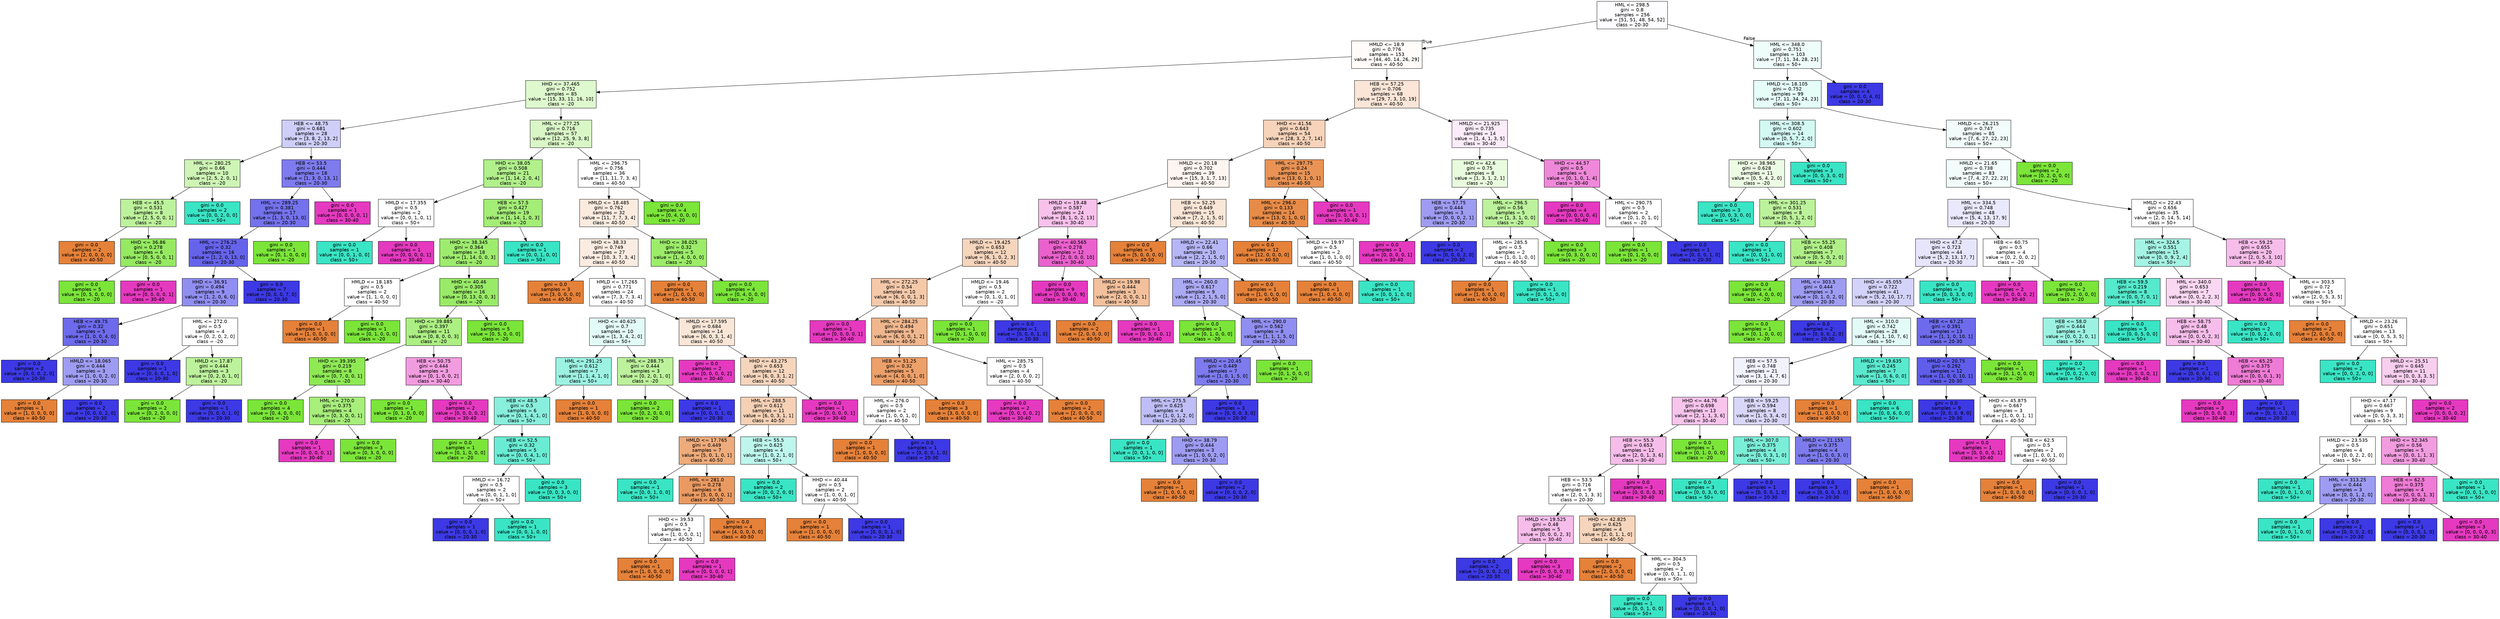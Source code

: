 digraph Tree {
node [shape=box, style="filled", color="black", fontname="helvetica"] ;
edge [fontname="helvetica"] ;
0 [label="HML <= 298.5\ngini = 0.8\nsamples = 256\nvalue = [51, 51, 48, 54, 52]\nclass = 20-30", fillcolor="#fdfdff"] ;
1 [label="HMLD <= 18.9\ngini = 0.776\nsamples = 153\nvalue = [44, 40, 14, 26, 29]\nclass = 40-50", fillcolor="#fefbf8"] ;
0 -> 1 [labeldistance=2.5, labelangle=45, headlabel="True"] ;
2 [label="HHD <= 37.465\ngini = 0.752\nsamples = 85\nvalue = [15, 33, 11, 16, 10]\nclass = -20", fillcolor="#def9ce"] ;
1 -> 2 ;
3 [label="HEB <= 48.75\ngini = 0.681\nsamples = 28\nvalue = [3, 8, 2, 13, 2]\nclass = 20-30", fillcolor="#cecef8"] ;
2 -> 3 ;
4 [label="HML <= 280.25\ngini = 0.66\nsamples = 10\nvalue = [2, 5, 2, 0, 1]\nclass = -20", fillcolor="#cef5b5"] ;
3 -> 4 ;
5 [label="HEB <= 45.5\ngini = 0.531\nsamples = 8\nvalue = [2, 5, 0, 0, 1]\nclass = -20", fillcolor="#bdf29c"] ;
4 -> 5 ;
6 [label="gini = 0.0\nsamples = 2\nvalue = [2, 0, 0, 0, 0]\nclass = 40-50", fillcolor="#e58139"] ;
5 -> 6 ;
7 [label="HHD <= 36.86\ngini = 0.278\nsamples = 6\nvalue = [0, 5, 0, 0, 1]\nclass = -20", fillcolor="#95ea61"] ;
5 -> 7 ;
8 [label="gini = 0.0\nsamples = 5\nvalue = [0, 5, 0, 0, 0]\nclass = -20", fillcolor="#7be539"] ;
7 -> 8 ;
9 [label="gini = 0.0\nsamples = 1\nvalue = [0, 0, 0, 0, 1]\nclass = 30-40", fillcolor="#e539c0"] ;
7 -> 9 ;
10 [label="gini = 0.0\nsamples = 2\nvalue = [0, 0, 2, 0, 0]\nclass = 50+", fillcolor="#39e5c5"] ;
4 -> 10 ;
11 [label="HEB <= 53.5\ngini = 0.444\nsamples = 18\nvalue = [1, 3, 0, 13, 1]\nclass = 20-30", fillcolor="#7d7bee"] ;
3 -> 11 ;
12 [label="HML <= 289.25\ngini = 0.381\nsamples = 17\nvalue = [1, 3, 0, 13, 0]\nclass = 20-30", fillcolor="#7472ec"] ;
11 -> 12 ;
13 [label="HML <= 276.25\ngini = 0.32\nsamples = 16\nvalue = [1, 2, 0, 13, 0]\nclass = 20-30", fillcolor="#6663eb"] ;
12 -> 13 ;
14 [label="HHD <= 36.91\ngini = 0.494\nsamples = 9\nvalue = [1, 2, 0, 6, 0]\nclass = 20-30", fillcolor="#908ef0"] ;
13 -> 14 ;
15 [label="HEB <= 49.75\ngini = 0.32\nsamples = 5\nvalue = [1, 0, 0, 4, 0]\nclass = 20-30", fillcolor="#6d6aec"] ;
14 -> 15 ;
16 [label="gini = 0.0\nsamples = 2\nvalue = [0, 0, 0, 2, 0]\nclass = 20-30", fillcolor="#3c39e5"] ;
15 -> 16 ;
17 [label="HMLD <= 18.065\ngini = 0.444\nsamples = 3\nvalue = [1, 0, 0, 2, 0]\nclass = 20-30", fillcolor="#9e9cf2"] ;
15 -> 17 ;
18 [label="gini = 0.0\nsamples = 1\nvalue = [1, 0, 0, 0, 0]\nclass = 40-50", fillcolor="#e58139"] ;
17 -> 18 ;
19 [label="gini = 0.0\nsamples = 2\nvalue = [0, 0, 0, 2, 0]\nclass = 20-30", fillcolor="#3c39e5"] ;
17 -> 19 ;
20 [label="HML <= 272.0\ngini = 0.5\nsamples = 4\nvalue = [0, 2, 0, 2, 0]\nclass = -20", fillcolor="#ffffff"] ;
14 -> 20 ;
21 [label="gini = 0.0\nsamples = 1\nvalue = [0, 0, 0, 1, 0]\nclass = 20-30", fillcolor="#3c39e5"] ;
20 -> 21 ;
22 [label="HMLD <= 17.87\ngini = 0.444\nsamples = 3\nvalue = [0, 2, 0, 1, 0]\nclass = -20", fillcolor="#bdf29c"] ;
20 -> 22 ;
23 [label="gini = 0.0\nsamples = 2\nvalue = [0, 2, 0, 0, 0]\nclass = -20", fillcolor="#7be539"] ;
22 -> 23 ;
24 [label="gini = 0.0\nsamples = 1\nvalue = [0, 0, 0, 1, 0]\nclass = 20-30", fillcolor="#3c39e5"] ;
22 -> 24 ;
25 [label="gini = 0.0\nsamples = 7\nvalue = [0, 0, 0, 7, 0]\nclass = 20-30", fillcolor="#3c39e5"] ;
13 -> 25 ;
26 [label="gini = 0.0\nsamples = 1\nvalue = [0, 1, 0, 0, 0]\nclass = -20", fillcolor="#7be539"] ;
12 -> 26 ;
27 [label="gini = 0.0\nsamples = 1\nvalue = [0, 0, 0, 0, 1]\nclass = 30-40", fillcolor="#e539c0"] ;
11 -> 27 ;
28 [label="HML <= 277.25\ngini = 0.716\nsamples = 57\nvalue = [12, 25, 9, 3, 8]\nclass = -20", fillcolor="#d9f7c6"] ;
2 -> 28 ;
29 [label="HHD <= 38.05\ngini = 0.508\nsamples = 21\nvalue = [1, 14, 2, 0, 4]\nclass = -20", fillcolor="#b1f08b"] ;
28 -> 29 ;
30 [label="HMLD <= 17.355\ngini = 0.5\nsamples = 2\nvalue = [0, 0, 1, 0, 1]\nclass = 50+", fillcolor="#ffffff"] ;
29 -> 30 ;
31 [label="gini = 0.0\nsamples = 1\nvalue = [0, 0, 1, 0, 0]\nclass = 50+", fillcolor="#39e5c5"] ;
30 -> 31 ;
32 [label="gini = 0.0\nsamples = 1\nvalue = [0, 0, 0, 0, 1]\nclass = 30-40", fillcolor="#e539c0"] ;
30 -> 32 ;
33 [label="HEB <= 57.5\ngini = 0.427\nsamples = 19\nvalue = [1, 14, 1, 0, 3]\nclass = -20", fillcolor="#a4ed77"] ;
29 -> 33 ;
34 [label="HHD <= 38.345\ngini = 0.364\nsamples = 18\nvalue = [1, 14, 0, 0, 3]\nclass = -20", fillcolor="#9eec6e"] ;
33 -> 34 ;
35 [label="HMLD <= 18.185\ngini = 0.5\nsamples = 2\nvalue = [1, 1, 0, 0, 0]\nclass = 40-50", fillcolor="#ffffff"] ;
34 -> 35 ;
36 [label="gini = 0.0\nsamples = 1\nvalue = [1, 0, 0, 0, 0]\nclass = 40-50", fillcolor="#e58139"] ;
35 -> 36 ;
37 [label="gini = 0.0\nsamples = 1\nvalue = [0, 1, 0, 0, 0]\nclass = -20", fillcolor="#7be539"] ;
35 -> 37 ;
38 [label="HHD <= 40.46\ngini = 0.305\nsamples = 16\nvalue = [0, 13, 0, 0, 3]\nclass = -20", fillcolor="#99eb67"] ;
34 -> 38 ;
39 [label="HHD <= 39.885\ngini = 0.397\nsamples = 11\nvalue = [0, 8, 0, 0, 3]\nclass = -20", fillcolor="#acef83"] ;
38 -> 39 ;
40 [label="HHD <= 39.395\ngini = 0.219\nsamples = 8\nvalue = [0, 7, 0, 0, 1]\nclass = -20", fillcolor="#8ee955"] ;
39 -> 40 ;
41 [label="gini = 0.0\nsamples = 4\nvalue = [0, 4, 0, 0, 0]\nclass = -20", fillcolor="#7be539"] ;
40 -> 41 ;
42 [label="HML <= 270.0\ngini = 0.375\nsamples = 4\nvalue = [0, 3, 0, 0, 1]\nclass = -20", fillcolor="#a7ee7b"] ;
40 -> 42 ;
43 [label="gini = 0.0\nsamples = 1\nvalue = [0, 0, 0, 0, 1]\nclass = 30-40", fillcolor="#e539c0"] ;
42 -> 43 ;
44 [label="gini = 0.0\nsamples = 3\nvalue = [0, 3, 0, 0, 0]\nclass = -20", fillcolor="#7be539"] ;
42 -> 44 ;
45 [label="HEB <= 50.75\ngini = 0.444\nsamples = 3\nvalue = [0, 1, 0, 0, 2]\nclass = 30-40", fillcolor="#f29ce0"] ;
39 -> 45 ;
46 [label="gini = 0.0\nsamples = 1\nvalue = [0, 1, 0, 0, 0]\nclass = -20", fillcolor="#7be539"] ;
45 -> 46 ;
47 [label="gini = 0.0\nsamples = 2\nvalue = [0, 0, 0, 0, 2]\nclass = 30-40", fillcolor="#e539c0"] ;
45 -> 47 ;
48 [label="gini = 0.0\nsamples = 5\nvalue = [0, 5, 0, 0, 0]\nclass = -20", fillcolor="#7be539"] ;
38 -> 48 ;
49 [label="gini = 0.0\nsamples = 1\nvalue = [0, 0, 1, 0, 0]\nclass = 50+", fillcolor="#39e5c5"] ;
33 -> 49 ;
50 [label="HML <= 296.75\ngini = 0.756\nsamples = 36\nvalue = [11, 11, 7, 3, 4]\nclass = 40-50", fillcolor="#ffffff"] ;
28 -> 50 ;
51 [label="HMLD <= 18.485\ngini = 0.762\nsamples = 32\nvalue = [11, 7, 7, 3, 4]\nclass = 40-50", fillcolor="#fbebdf"] ;
50 -> 51 ;
52 [label="HHD <= 38.33\ngini = 0.749\nsamples = 27\nvalue = [10, 3, 7, 3, 4]\nclass = 40-50", fillcolor="#fbece1"] ;
51 -> 52 ;
53 [label="gini = 0.0\nsamples = 3\nvalue = [3, 0, 0, 0, 0]\nclass = 40-50", fillcolor="#e58139"] ;
52 -> 53 ;
54 [label="HMLD <= 17.265\ngini = 0.771\nsamples = 24\nvalue = [7, 3, 7, 3, 4]\nclass = 40-50", fillcolor="#ffffff"] ;
52 -> 54 ;
55 [label="HHD <= 40.625\ngini = 0.7\nsamples = 10\nvalue = [1, 3, 4, 2, 0]\nclass = 50+", fillcolor="#e3fbf7"] ;
54 -> 55 ;
56 [label="HML <= 291.25\ngini = 0.612\nsamples = 7\nvalue = [1, 1, 4, 1, 0]\nclass = 50+", fillcolor="#9cf2e2"] ;
55 -> 56 ;
57 [label="HEB <= 48.5\ngini = 0.5\nsamples = 6\nvalue = [0, 1, 4, 1, 0]\nclass = 50+", fillcolor="#88efdc"] ;
56 -> 57 ;
58 [label="gini = 0.0\nsamples = 1\nvalue = [0, 1, 0, 0, 0]\nclass = -20", fillcolor="#7be539"] ;
57 -> 58 ;
59 [label="HEB <= 52.5\ngini = 0.32\nsamples = 5\nvalue = [0, 0, 4, 1, 0]\nclass = 50+", fillcolor="#6aecd4"] ;
57 -> 59 ;
60 [label="HMLD <= 16.72\ngini = 0.5\nsamples = 2\nvalue = [0, 0, 1, 1, 0]\nclass = 50+", fillcolor="#ffffff"] ;
59 -> 60 ;
61 [label="gini = 0.0\nsamples = 1\nvalue = [0, 0, 0, 1, 0]\nclass = 20-30", fillcolor="#3c39e5"] ;
60 -> 61 ;
62 [label="gini = 0.0\nsamples = 1\nvalue = [0, 0, 1, 0, 0]\nclass = 50+", fillcolor="#39e5c5"] ;
60 -> 62 ;
63 [label="gini = 0.0\nsamples = 3\nvalue = [0, 0, 3, 0, 0]\nclass = 50+", fillcolor="#39e5c5"] ;
59 -> 63 ;
64 [label="gini = 0.0\nsamples = 1\nvalue = [1, 0, 0, 0, 0]\nclass = 40-50", fillcolor="#e58139"] ;
56 -> 64 ;
65 [label="HML <= 288.75\ngini = 0.444\nsamples = 3\nvalue = [0, 2, 0, 1, 0]\nclass = -20", fillcolor="#bdf29c"] ;
55 -> 65 ;
66 [label="gini = 0.0\nsamples = 2\nvalue = [0, 2, 0, 0, 0]\nclass = -20", fillcolor="#7be539"] ;
65 -> 66 ;
67 [label="gini = 0.0\nsamples = 1\nvalue = [0, 0, 0, 1, 0]\nclass = 20-30", fillcolor="#3c39e5"] ;
65 -> 67 ;
68 [label="HMLD <= 17.595\ngini = 0.684\nsamples = 14\nvalue = [6, 0, 3, 1, 4]\nclass = 40-50", fillcolor="#fae6d7"] ;
54 -> 68 ;
69 [label="gini = 0.0\nsamples = 2\nvalue = [0, 0, 0, 0, 2]\nclass = 30-40", fillcolor="#e539c0"] ;
68 -> 69 ;
70 [label="HHD <= 43.275\ngini = 0.653\nsamples = 12\nvalue = [6, 0, 3, 1, 2]\nclass = 40-50", fillcolor="#f6d5bd"] ;
68 -> 70 ;
71 [label="HML <= 288.5\ngini = 0.612\nsamples = 11\nvalue = [6, 0, 3, 1, 1]\nclass = 40-50", fillcolor="#f5d0b5"] ;
70 -> 71 ;
72 [label="HMLD <= 17.765\ngini = 0.449\nsamples = 7\nvalue = [5, 0, 1, 0, 1]\nclass = 40-50", fillcolor="#eeab7b"] ;
71 -> 72 ;
73 [label="gini = 0.0\nsamples = 1\nvalue = [0, 0, 1, 0, 0]\nclass = 50+", fillcolor="#39e5c5"] ;
72 -> 73 ;
74 [label="HML <= 281.0\ngini = 0.278\nsamples = 6\nvalue = [5, 0, 0, 0, 1]\nclass = 40-50", fillcolor="#ea9a61"] ;
72 -> 74 ;
75 [label="HHD <= 39.53\ngini = 0.5\nsamples = 2\nvalue = [1, 0, 0, 0, 1]\nclass = 40-50", fillcolor="#ffffff"] ;
74 -> 75 ;
76 [label="gini = 0.0\nsamples = 1\nvalue = [1, 0, 0, 0, 0]\nclass = 40-50", fillcolor="#e58139"] ;
75 -> 76 ;
77 [label="gini = 0.0\nsamples = 1\nvalue = [0, 0, 0, 0, 1]\nclass = 30-40", fillcolor="#e539c0"] ;
75 -> 77 ;
78 [label="gini = 0.0\nsamples = 4\nvalue = [4, 0, 0, 0, 0]\nclass = 40-50", fillcolor="#e58139"] ;
74 -> 78 ;
79 [label="HEB <= 55.5\ngini = 0.625\nsamples = 4\nvalue = [1, 0, 2, 1, 0]\nclass = 50+", fillcolor="#bdf6ec"] ;
71 -> 79 ;
80 [label="gini = 0.0\nsamples = 2\nvalue = [0, 0, 2, 0, 0]\nclass = 50+", fillcolor="#39e5c5"] ;
79 -> 80 ;
81 [label="HHD <= 40.44\ngini = 0.5\nsamples = 2\nvalue = [1, 0, 0, 1, 0]\nclass = 40-50", fillcolor="#ffffff"] ;
79 -> 81 ;
82 [label="gini = 0.0\nsamples = 1\nvalue = [1, 0, 0, 0, 0]\nclass = 40-50", fillcolor="#e58139"] ;
81 -> 82 ;
83 [label="gini = 0.0\nsamples = 1\nvalue = [0, 0, 0, 1, 0]\nclass = 20-30", fillcolor="#3c39e5"] ;
81 -> 83 ;
84 [label="gini = 0.0\nsamples = 1\nvalue = [0, 0, 0, 0, 1]\nclass = 30-40", fillcolor="#e539c0"] ;
70 -> 84 ;
85 [label="HHD <= 38.025\ngini = 0.32\nsamples = 5\nvalue = [1, 4, 0, 0, 0]\nclass = -20", fillcolor="#9cec6a"] ;
51 -> 85 ;
86 [label="gini = 0.0\nsamples = 1\nvalue = [1, 0, 0, 0, 0]\nclass = 40-50", fillcolor="#e58139"] ;
85 -> 86 ;
87 [label="gini = 0.0\nsamples = 4\nvalue = [0, 4, 0, 0, 0]\nclass = -20", fillcolor="#7be539"] ;
85 -> 87 ;
88 [label="gini = 0.0\nsamples = 4\nvalue = [0, 4, 0, 0, 0]\nclass = -20", fillcolor="#7be539"] ;
50 -> 88 ;
89 [label="HEB <= 57.25\ngini = 0.706\nsamples = 68\nvalue = [29, 7, 3, 10, 19]\nclass = 40-50", fillcolor="#fae5d7"] ;
1 -> 89 ;
90 [label="HHD <= 41.56\ngini = 0.643\nsamples = 54\nvalue = [28, 3, 2, 7, 14]\nclass = 40-50", fillcolor="#f6d3ba"] ;
89 -> 90 ;
91 [label="HMLD <= 20.18\ngini = 0.702\nsamples = 39\nvalue = [15, 3, 1, 7, 13]\nclass = 40-50", fillcolor="#fdf5f0"] ;
90 -> 91 ;
92 [label="HMLD <= 19.48\ngini = 0.587\nsamples = 24\nvalue = [8, 1, 0, 2, 13]\nclass = 30-40", fillcolor="#f7c1eb"] ;
91 -> 92 ;
93 [label="HMLD <= 19.425\ngini = 0.653\nsamples = 12\nvalue = [6, 1, 0, 2, 3]\nclass = 40-50", fillcolor="#f6d5bd"] ;
92 -> 93 ;
94 [label="HML <= 272.25\ngini = 0.54\nsamples = 10\nvalue = [6, 0, 0, 1, 3]\nclass = 40-50", fillcolor="#f4c9aa"] ;
93 -> 94 ;
95 [label="gini = 0.0\nsamples = 1\nvalue = [0, 0, 0, 0, 1]\nclass = 30-40", fillcolor="#e539c0"] ;
94 -> 95 ;
96 [label="HML <= 284.25\ngini = 0.494\nsamples = 9\nvalue = [6, 0, 0, 1, 2]\nclass = 40-50", fillcolor="#f0b78e"] ;
94 -> 96 ;
97 [label="HEB <= 51.25\ngini = 0.32\nsamples = 5\nvalue = [4, 0, 0, 1, 0]\nclass = 40-50", fillcolor="#eca06a"] ;
96 -> 97 ;
98 [label="HML <= 276.0\ngini = 0.5\nsamples = 2\nvalue = [1, 0, 0, 1, 0]\nclass = 40-50", fillcolor="#ffffff"] ;
97 -> 98 ;
99 [label="gini = 0.0\nsamples = 1\nvalue = [1, 0, 0, 0, 0]\nclass = 40-50", fillcolor="#e58139"] ;
98 -> 99 ;
100 [label="gini = 0.0\nsamples = 1\nvalue = [0, 0, 0, 1, 0]\nclass = 20-30", fillcolor="#3c39e5"] ;
98 -> 100 ;
101 [label="gini = 0.0\nsamples = 3\nvalue = [3, 0, 0, 0, 0]\nclass = 40-50", fillcolor="#e58139"] ;
97 -> 101 ;
102 [label="HML <= 285.75\ngini = 0.5\nsamples = 4\nvalue = [2, 0, 0, 0, 2]\nclass = 40-50", fillcolor="#ffffff"] ;
96 -> 102 ;
103 [label="gini = 0.0\nsamples = 2\nvalue = [0, 0, 0, 0, 2]\nclass = 30-40", fillcolor="#e539c0"] ;
102 -> 103 ;
104 [label="gini = 0.0\nsamples = 2\nvalue = [2, 0, 0, 0, 0]\nclass = 40-50", fillcolor="#e58139"] ;
102 -> 104 ;
105 [label="HMLD <= 19.46\ngini = 0.5\nsamples = 2\nvalue = [0, 1, 0, 1, 0]\nclass = -20", fillcolor="#ffffff"] ;
93 -> 105 ;
106 [label="gini = 0.0\nsamples = 1\nvalue = [0, 1, 0, 0, 0]\nclass = -20", fillcolor="#7be539"] ;
105 -> 106 ;
107 [label="gini = 0.0\nsamples = 1\nvalue = [0, 0, 0, 1, 0]\nclass = 20-30", fillcolor="#3c39e5"] ;
105 -> 107 ;
108 [label="HHD <= 40.565\ngini = 0.278\nsamples = 12\nvalue = [2, 0, 0, 0, 10]\nclass = 30-40", fillcolor="#ea61cd"] ;
92 -> 108 ;
109 [label="gini = 0.0\nsamples = 9\nvalue = [0, 0, 0, 0, 9]\nclass = 30-40", fillcolor="#e539c0"] ;
108 -> 109 ;
110 [label="HMLD <= 19.98\ngini = 0.444\nsamples = 3\nvalue = [2, 0, 0, 0, 1]\nclass = 40-50", fillcolor="#f2c09c"] ;
108 -> 110 ;
111 [label="gini = 0.0\nsamples = 2\nvalue = [2, 0, 0, 0, 0]\nclass = 40-50", fillcolor="#e58139"] ;
110 -> 111 ;
112 [label="gini = 0.0\nsamples = 1\nvalue = [0, 0, 0, 0, 1]\nclass = 30-40", fillcolor="#e539c0"] ;
110 -> 112 ;
113 [label="HEB <= 52.25\ngini = 0.649\nsamples = 15\nvalue = [7, 2, 1, 5, 0]\nclass = 40-50", fillcolor="#fae6d7"] ;
91 -> 113 ;
114 [label="gini = 0.0\nsamples = 5\nvalue = [5, 0, 0, 0, 0]\nclass = 40-50", fillcolor="#e58139"] ;
113 -> 114 ;
115 [label="HMLD <= 22.41\ngini = 0.66\nsamples = 10\nvalue = [2, 2, 1, 5, 0]\nclass = 20-30", fillcolor="#b6b5f5"] ;
113 -> 115 ;
116 [label="HML <= 260.0\ngini = 0.617\nsamples = 9\nvalue = [1, 2, 1, 5, 0]\nclass = 20-30", fillcolor="#abaaf4"] ;
115 -> 116 ;
117 [label="gini = 0.0\nsamples = 1\nvalue = [0, 1, 0, 0, 0]\nclass = -20", fillcolor="#7be539"] ;
116 -> 117 ;
118 [label="HML <= 290.0\ngini = 0.562\nsamples = 8\nvalue = [1, 1, 1, 5, 0]\nclass = 20-30", fillcolor="#908ef0"] ;
116 -> 118 ;
119 [label="HMLD <= 20.45\ngini = 0.449\nsamples = 7\nvalue = [1, 0, 1, 5, 0]\nclass = 20-30", fillcolor="#7d7bee"] ;
118 -> 119 ;
120 [label="HML <= 275.5\ngini = 0.625\nsamples = 4\nvalue = [1, 0, 1, 2, 0]\nclass = 20-30", fillcolor="#bebdf6"] ;
119 -> 120 ;
121 [label="gini = 0.0\nsamples = 1\nvalue = [0, 0, 1, 0, 0]\nclass = 50+", fillcolor="#39e5c5"] ;
120 -> 121 ;
122 [label="HHD <= 38.79\ngini = 0.444\nsamples = 3\nvalue = [1, 0, 0, 2, 0]\nclass = 20-30", fillcolor="#9e9cf2"] ;
120 -> 122 ;
123 [label="gini = 0.0\nsamples = 1\nvalue = [1, 0, 0, 0, 0]\nclass = 40-50", fillcolor="#e58139"] ;
122 -> 123 ;
124 [label="gini = 0.0\nsamples = 2\nvalue = [0, 0, 0, 2, 0]\nclass = 20-30", fillcolor="#3c39e5"] ;
122 -> 124 ;
125 [label="gini = 0.0\nsamples = 3\nvalue = [0, 0, 0, 3, 0]\nclass = 20-30", fillcolor="#3c39e5"] ;
119 -> 125 ;
126 [label="gini = 0.0\nsamples = 1\nvalue = [0, 1, 0, 0, 0]\nclass = -20", fillcolor="#7be539"] ;
118 -> 126 ;
127 [label="gini = 0.0\nsamples = 1\nvalue = [1, 0, 0, 0, 0]\nclass = 40-50", fillcolor="#e58139"] ;
115 -> 127 ;
128 [label="HML <= 297.75\ngini = 0.24\nsamples = 15\nvalue = [13, 0, 1, 0, 1]\nclass = 40-50", fillcolor="#e99355"] ;
90 -> 128 ;
129 [label="HML <= 296.0\ngini = 0.133\nsamples = 14\nvalue = [13, 0, 1, 0, 0]\nclass = 40-50", fillcolor="#e78b48"] ;
128 -> 129 ;
130 [label="gini = 0.0\nsamples = 12\nvalue = [12, 0, 0, 0, 0]\nclass = 40-50", fillcolor="#e58139"] ;
129 -> 130 ;
131 [label="HMLD <= 19.97\ngini = 0.5\nsamples = 2\nvalue = [1, 0, 1, 0, 0]\nclass = 40-50", fillcolor="#ffffff"] ;
129 -> 131 ;
132 [label="gini = 0.0\nsamples = 1\nvalue = [1, 0, 0, 0, 0]\nclass = 40-50", fillcolor="#e58139"] ;
131 -> 132 ;
133 [label="gini = 0.0\nsamples = 1\nvalue = [0, 0, 1, 0, 0]\nclass = 50+", fillcolor="#39e5c5"] ;
131 -> 133 ;
134 [label="gini = 0.0\nsamples = 1\nvalue = [0, 0, 0, 0, 1]\nclass = 30-40", fillcolor="#e539c0"] ;
128 -> 134 ;
135 [label="HMLD <= 21.925\ngini = 0.735\nsamples = 14\nvalue = [1, 4, 1, 3, 5]\nclass = 30-40", fillcolor="#fcebf9"] ;
89 -> 135 ;
136 [label="HHD <= 42.6\ngini = 0.75\nsamples = 8\nvalue = [1, 3, 1, 2, 1]\nclass = -20", fillcolor="#e9fbde"] ;
135 -> 136 ;
137 [label="HEB <= 57.75\ngini = 0.444\nsamples = 3\nvalue = [0, 0, 0, 2, 1]\nclass = 20-30", fillcolor="#9e9cf2"] ;
136 -> 137 ;
138 [label="gini = 0.0\nsamples = 1\nvalue = [0, 0, 0, 0, 1]\nclass = 30-40", fillcolor="#e539c0"] ;
137 -> 138 ;
139 [label="gini = 0.0\nsamples = 2\nvalue = [0, 0, 0, 2, 0]\nclass = 20-30", fillcolor="#3c39e5"] ;
137 -> 139 ;
140 [label="HML <= 296.5\ngini = 0.56\nsamples = 5\nvalue = [1, 3, 1, 0, 0]\nclass = -20", fillcolor="#bdf29c"] ;
136 -> 140 ;
141 [label="HML <= 285.5\ngini = 0.5\nsamples = 2\nvalue = [1, 0, 1, 0, 0]\nclass = 40-50", fillcolor="#ffffff"] ;
140 -> 141 ;
142 [label="gini = 0.0\nsamples = 1\nvalue = [1, 0, 0, 0, 0]\nclass = 40-50", fillcolor="#e58139"] ;
141 -> 142 ;
143 [label="gini = 0.0\nsamples = 1\nvalue = [0, 0, 1, 0, 0]\nclass = 50+", fillcolor="#39e5c5"] ;
141 -> 143 ;
144 [label="gini = 0.0\nsamples = 3\nvalue = [0, 3, 0, 0, 0]\nclass = -20", fillcolor="#7be539"] ;
140 -> 144 ;
145 [label="HHD <= 44.57\ngini = 0.5\nsamples = 6\nvalue = [0, 1, 0, 1, 4]\nclass = 30-40", fillcolor="#ef88d9"] ;
135 -> 145 ;
146 [label="gini = 0.0\nsamples = 4\nvalue = [0, 0, 0, 0, 4]\nclass = 30-40", fillcolor="#e539c0"] ;
145 -> 146 ;
147 [label="HML <= 290.75\ngini = 0.5\nsamples = 2\nvalue = [0, 1, 0, 1, 0]\nclass = -20", fillcolor="#ffffff"] ;
145 -> 147 ;
148 [label="gini = 0.0\nsamples = 1\nvalue = [0, 1, 0, 0, 0]\nclass = -20", fillcolor="#7be539"] ;
147 -> 148 ;
149 [label="gini = 0.0\nsamples = 1\nvalue = [0, 0, 0, 1, 0]\nclass = 20-30", fillcolor="#3c39e5"] ;
147 -> 149 ;
150 [label="HML <= 348.0\ngini = 0.751\nsamples = 103\nvalue = [7, 11, 34, 28, 23]\nclass = 50+", fillcolor="#effdfa"] ;
0 -> 150 [labeldistance=2.5, labelangle=-45, headlabel="False"] ;
151 [label="HMLD <= 18.105\ngini = 0.752\nsamples = 99\nvalue = [7, 11, 34, 24, 23]\nclass = 50+", fillcolor="#e5fcf7"] ;
150 -> 151 ;
152 [label="HML <= 308.5\ngini = 0.602\nsamples = 14\nvalue = [0, 5, 7, 2, 0]\nclass = 50+", fillcolor="#d3f9f2"] ;
151 -> 152 ;
153 [label="HHD <= 38.965\ngini = 0.628\nsamples = 11\nvalue = [0, 5, 4, 2, 0]\nclass = -20", fillcolor="#ecfbe3"] ;
152 -> 153 ;
154 [label="gini = 0.0\nsamples = 3\nvalue = [0, 0, 3, 0, 0]\nclass = 50+", fillcolor="#39e5c5"] ;
153 -> 154 ;
155 [label="HML <= 301.25\ngini = 0.531\nsamples = 8\nvalue = [0, 5, 1, 2, 0]\nclass = -20", fillcolor="#bdf29c"] ;
153 -> 155 ;
156 [label="gini = 0.0\nsamples = 1\nvalue = [0, 0, 1, 0, 0]\nclass = 50+", fillcolor="#39e5c5"] ;
155 -> 156 ;
157 [label="HEB <= 55.25\ngini = 0.408\nsamples = 7\nvalue = [0, 5, 0, 2, 0]\nclass = -20", fillcolor="#b0ef88"] ;
155 -> 157 ;
158 [label="gini = 0.0\nsamples = 4\nvalue = [0, 4, 0, 0, 0]\nclass = -20", fillcolor="#7be539"] ;
157 -> 158 ;
159 [label="HML <= 303.5\ngini = 0.444\nsamples = 3\nvalue = [0, 1, 0, 2, 0]\nclass = 20-30", fillcolor="#9e9cf2"] ;
157 -> 159 ;
160 [label="gini = 0.0\nsamples = 1\nvalue = [0, 1, 0, 0, 0]\nclass = -20", fillcolor="#7be539"] ;
159 -> 160 ;
161 [label="gini = 0.0\nsamples = 2\nvalue = [0, 0, 0, 2, 0]\nclass = 20-30", fillcolor="#3c39e5"] ;
159 -> 161 ;
162 [label="gini = 0.0\nsamples = 3\nvalue = [0, 0, 3, 0, 0]\nclass = 50+", fillcolor="#39e5c5"] ;
152 -> 162 ;
163 [label="HMLD <= 26.215\ngini = 0.747\nsamples = 85\nvalue = [7, 6, 27, 22, 23]\nclass = 50+", fillcolor="#f2fdfb"] ;
151 -> 163 ;
164 [label="HMLD <= 21.65\ngini = 0.738\nsamples = 83\nvalue = [7, 4, 27, 22, 23]\nclass = 50+", fillcolor="#f2fdfb"] ;
163 -> 164 ;
165 [label="HML <= 334.5\ngini = 0.748\nsamples = 48\nvalue = [5, 4, 13, 17, 9]\nclass = 20-30", fillcolor="#e9e8fc"] ;
164 -> 165 ;
166 [label="HHD <= 47.2\ngini = 0.723\nsamples = 44\nvalue = [5, 2, 13, 17, 7]\nclass = 20-30", fillcolor="#e6e5fc"] ;
165 -> 166 ;
167 [label="HHD <= 45.055\ngini = 0.722\nsamples = 41\nvalue = [5, 2, 10, 17, 7]\nclass = 20-30", fillcolor="#d3d2f9"] ;
166 -> 167 ;
168 [label="HML <= 310.0\ngini = 0.742\nsamples = 28\nvalue = [4, 1, 10, 7, 6]\nclass = 50+", fillcolor="#e3fbf7"] ;
167 -> 168 ;
169 [label="HEB <= 57.5\ngini = 0.748\nsamples = 21\nvalue = [3, 1, 4, 7, 6]\nclass = 20-30", fillcolor="#f2f2fd"] ;
168 -> 169 ;
170 [label="HHD <= 44.76\ngini = 0.698\nsamples = 13\nvalue = [2, 1, 1, 3, 6]\nclass = 30-40", fillcolor="#f7c4ec"] ;
169 -> 170 ;
171 [label="HEB <= 55.5\ngini = 0.653\nsamples = 12\nvalue = [2, 0, 1, 3, 6]\nclass = 30-40", fillcolor="#f6bdea"] ;
170 -> 171 ;
172 [label="HEB <= 53.5\ngini = 0.716\nsamples = 9\nvalue = [2, 0, 1, 3, 3]\nclass = 20-30", fillcolor="#ffffff"] ;
171 -> 172 ;
173 [label="HMLD <= 19.525\ngini = 0.48\nsamples = 5\nvalue = [0, 0, 0, 2, 3]\nclass = 30-40", fillcolor="#f6bdea"] ;
172 -> 173 ;
174 [label="gini = 0.0\nsamples = 2\nvalue = [0, 0, 0, 2, 0]\nclass = 20-30", fillcolor="#3c39e5"] ;
173 -> 174 ;
175 [label="gini = 0.0\nsamples = 3\nvalue = [0, 0, 0, 0, 3]\nclass = 30-40", fillcolor="#e539c0"] ;
173 -> 175 ;
176 [label="HHD <= 42.825\ngini = 0.625\nsamples = 4\nvalue = [2, 0, 1, 1, 0]\nclass = 40-50", fillcolor="#f6d5bd"] ;
172 -> 176 ;
177 [label="gini = 0.0\nsamples = 2\nvalue = [2, 0, 0, 0, 0]\nclass = 40-50", fillcolor="#e58139"] ;
176 -> 177 ;
178 [label="HML <= 304.5\ngini = 0.5\nsamples = 2\nvalue = [0, 0, 1, 1, 0]\nclass = 50+", fillcolor="#ffffff"] ;
176 -> 178 ;
179 [label="gini = 0.0\nsamples = 1\nvalue = [0, 0, 1, 0, 0]\nclass = 50+", fillcolor="#39e5c5"] ;
178 -> 179 ;
180 [label="gini = 0.0\nsamples = 1\nvalue = [0, 0, 0, 1, 0]\nclass = 20-30", fillcolor="#3c39e5"] ;
178 -> 180 ;
181 [label="gini = 0.0\nsamples = 3\nvalue = [0, 0, 0, 0, 3]\nclass = 30-40", fillcolor="#e539c0"] ;
171 -> 181 ;
182 [label="gini = 0.0\nsamples = 1\nvalue = [0, 1, 0, 0, 0]\nclass = -20", fillcolor="#7be539"] ;
170 -> 182 ;
183 [label="HEB <= 59.25\ngini = 0.594\nsamples = 8\nvalue = [1, 0, 3, 4, 0]\nclass = 20-30", fillcolor="#d8d7fa"] ;
169 -> 183 ;
184 [label="HML <= 307.0\ngini = 0.375\nsamples = 4\nvalue = [0, 0, 3, 1, 0]\nclass = 50+", fillcolor="#7beed8"] ;
183 -> 184 ;
185 [label="gini = 0.0\nsamples = 3\nvalue = [0, 0, 3, 0, 0]\nclass = 50+", fillcolor="#39e5c5"] ;
184 -> 185 ;
186 [label="gini = 0.0\nsamples = 1\nvalue = [0, 0, 0, 1, 0]\nclass = 20-30", fillcolor="#3c39e5"] ;
184 -> 186 ;
187 [label="HMLD <= 21.155\ngini = 0.375\nsamples = 4\nvalue = [1, 0, 0, 3, 0]\nclass = 20-30", fillcolor="#7d7bee"] ;
183 -> 187 ;
188 [label="gini = 0.0\nsamples = 3\nvalue = [0, 0, 0, 3, 0]\nclass = 20-30", fillcolor="#3c39e5"] ;
187 -> 188 ;
189 [label="gini = 0.0\nsamples = 1\nvalue = [1, 0, 0, 0, 0]\nclass = 40-50", fillcolor="#e58139"] ;
187 -> 189 ;
190 [label="HMLD <= 19.635\ngini = 0.245\nsamples = 7\nvalue = [1, 0, 6, 0, 0]\nclass = 50+", fillcolor="#5ae9cf"] ;
168 -> 190 ;
191 [label="gini = 0.0\nsamples = 1\nvalue = [1, 0, 0, 0, 0]\nclass = 40-50", fillcolor="#e58139"] ;
190 -> 191 ;
192 [label="gini = 0.0\nsamples = 6\nvalue = [0, 0, 6, 0, 0]\nclass = 50+", fillcolor="#39e5c5"] ;
190 -> 192 ;
193 [label="HEB <= 67.25\ngini = 0.391\nsamples = 13\nvalue = [1, 1, 0, 10, 1]\nclass = 20-30", fillcolor="#6d6bec"] ;
167 -> 193 ;
194 [label="HMLD <= 20.75\ngini = 0.292\nsamples = 12\nvalue = [1, 0, 0, 10, 1]\nclass = 20-30", fillcolor="#5f5dea"] ;
193 -> 194 ;
195 [label="gini = 0.0\nsamples = 9\nvalue = [0, 0, 0, 9, 0]\nclass = 20-30", fillcolor="#3c39e5"] ;
194 -> 195 ;
196 [label="HHD <= 45.875\ngini = 0.667\nsamples = 3\nvalue = [1, 0, 0, 1, 1]\nclass = 40-50", fillcolor="#ffffff"] ;
194 -> 196 ;
197 [label="gini = 0.0\nsamples = 1\nvalue = [0, 0, 0, 0, 1]\nclass = 30-40", fillcolor="#e539c0"] ;
196 -> 197 ;
198 [label="HEB <= 62.5\ngini = 0.5\nsamples = 2\nvalue = [1, 0, 0, 1, 0]\nclass = 40-50", fillcolor="#ffffff"] ;
196 -> 198 ;
199 [label="gini = 0.0\nsamples = 1\nvalue = [1, 0, 0, 0, 0]\nclass = 40-50", fillcolor="#e58139"] ;
198 -> 199 ;
200 [label="gini = 0.0\nsamples = 1\nvalue = [0, 0, 0, 1, 0]\nclass = 20-30", fillcolor="#3c39e5"] ;
198 -> 200 ;
201 [label="gini = 0.0\nsamples = 1\nvalue = [0, 1, 0, 0, 0]\nclass = -20", fillcolor="#7be539"] ;
193 -> 201 ;
202 [label="gini = 0.0\nsamples = 3\nvalue = [0, 0, 3, 0, 0]\nclass = 50+", fillcolor="#39e5c5"] ;
166 -> 202 ;
203 [label="HEB <= 60.75\ngini = 0.5\nsamples = 4\nvalue = [0, 2, 0, 0, 2]\nclass = -20", fillcolor="#ffffff"] ;
165 -> 203 ;
204 [label="gini = 0.0\nsamples = 2\nvalue = [0, 0, 0, 0, 2]\nclass = 30-40", fillcolor="#e539c0"] ;
203 -> 204 ;
205 [label="gini = 0.0\nsamples = 2\nvalue = [0, 2, 0, 0, 0]\nclass = -20", fillcolor="#7be539"] ;
203 -> 205 ;
206 [label="HMLD <= 22.43\ngini = 0.656\nsamples = 35\nvalue = [2, 0, 14, 5, 14]\nclass = 50+", fillcolor="#ffffff"] ;
164 -> 206 ;
207 [label="HML <= 324.5\ngini = 0.551\nsamples = 15\nvalue = [0, 0, 9, 2, 4]\nclass = 50+", fillcolor="#a5f3e5"] ;
206 -> 207 ;
208 [label="HEB <= 59.5\ngini = 0.219\nsamples = 8\nvalue = [0, 0, 7, 0, 1]\nclass = 50+", fillcolor="#55e9cd"] ;
207 -> 208 ;
209 [label="HEB <= 58.0\ngini = 0.444\nsamples = 3\nvalue = [0, 0, 2, 0, 1]\nclass = 50+", fillcolor="#9cf2e2"] ;
208 -> 209 ;
210 [label="gini = 0.0\nsamples = 2\nvalue = [0, 0, 2, 0, 0]\nclass = 50+", fillcolor="#39e5c5"] ;
209 -> 210 ;
211 [label="gini = 0.0\nsamples = 1\nvalue = [0, 0, 0, 0, 1]\nclass = 30-40", fillcolor="#e539c0"] ;
209 -> 211 ;
212 [label="gini = 0.0\nsamples = 5\nvalue = [0, 0, 5, 0, 0]\nclass = 50+", fillcolor="#39e5c5"] ;
208 -> 212 ;
213 [label="HML <= 340.0\ngini = 0.653\nsamples = 7\nvalue = [0, 0, 2, 2, 3]\nclass = 30-40", fillcolor="#fad7f2"] ;
207 -> 213 ;
214 [label="HEB <= 58.75\ngini = 0.48\nsamples = 5\nvalue = [0, 0, 0, 2, 3]\nclass = 30-40", fillcolor="#f6bdea"] ;
213 -> 214 ;
215 [label="gini = 0.0\nsamples = 1\nvalue = [0, 0, 0, 1, 0]\nclass = 20-30", fillcolor="#3c39e5"] ;
214 -> 215 ;
216 [label="HEB <= 65.25\ngini = 0.375\nsamples = 4\nvalue = [0, 0, 0, 1, 3]\nclass = 30-40", fillcolor="#ee7bd5"] ;
214 -> 216 ;
217 [label="gini = 0.0\nsamples = 3\nvalue = [0, 0, 0, 0, 3]\nclass = 30-40", fillcolor="#e539c0"] ;
216 -> 217 ;
218 [label="gini = 0.0\nsamples = 1\nvalue = [0, 0, 0, 1, 0]\nclass = 20-30", fillcolor="#3c39e5"] ;
216 -> 218 ;
219 [label="gini = 0.0\nsamples = 2\nvalue = [0, 0, 2, 0, 0]\nclass = 50+", fillcolor="#39e5c5"] ;
213 -> 219 ;
220 [label="HEB <= 59.25\ngini = 0.655\nsamples = 20\nvalue = [2, 0, 5, 3, 10]\nclass = 30-40", fillcolor="#f6bdea"] ;
206 -> 220 ;
221 [label="gini = 0.0\nsamples = 5\nvalue = [0, 0, 0, 0, 5]\nclass = 30-40", fillcolor="#e539c0"] ;
220 -> 221 ;
222 [label="HML <= 303.5\ngini = 0.72\nsamples = 15\nvalue = [2, 0, 5, 3, 5]\nclass = 50+", fillcolor="#ffffff"] ;
220 -> 222 ;
223 [label="gini = 0.0\nsamples = 2\nvalue = [2, 0, 0, 0, 0]\nclass = 40-50", fillcolor="#e58139"] ;
222 -> 223 ;
224 [label="HMLD <= 23.26\ngini = 0.651\nsamples = 13\nvalue = [0, 0, 5, 3, 5]\nclass = 50+", fillcolor="#ffffff"] ;
222 -> 224 ;
225 [label="gini = 0.0\nsamples = 2\nvalue = [0, 0, 2, 0, 0]\nclass = 50+", fillcolor="#39e5c5"] ;
224 -> 225 ;
226 [label="HMLD <= 25.51\ngini = 0.645\nsamples = 11\nvalue = [0, 0, 3, 3, 5]\nclass = 30-40", fillcolor="#f8ceef"] ;
224 -> 226 ;
227 [label="HHD <= 47.17\ngini = 0.667\nsamples = 9\nvalue = [0, 0, 3, 3, 3]\nclass = 50+", fillcolor="#ffffff"] ;
226 -> 227 ;
228 [label="HMLD <= 23.535\ngini = 0.5\nsamples = 4\nvalue = [0, 0, 2, 2, 0]\nclass = 50+", fillcolor="#ffffff"] ;
227 -> 228 ;
229 [label="gini = 0.0\nsamples = 1\nvalue = [0, 0, 1, 0, 0]\nclass = 50+", fillcolor="#39e5c5"] ;
228 -> 229 ;
230 [label="HML <= 313.25\ngini = 0.444\nsamples = 3\nvalue = [0, 0, 1, 2, 0]\nclass = 20-30", fillcolor="#9e9cf2"] ;
228 -> 230 ;
231 [label="gini = 0.0\nsamples = 1\nvalue = [0, 0, 1, 0, 0]\nclass = 50+", fillcolor="#39e5c5"] ;
230 -> 231 ;
232 [label="gini = 0.0\nsamples = 2\nvalue = [0, 0, 0, 2, 0]\nclass = 20-30", fillcolor="#3c39e5"] ;
230 -> 232 ;
233 [label="HHD <= 52.345\ngini = 0.56\nsamples = 5\nvalue = [0, 0, 1, 1, 3]\nclass = 30-40", fillcolor="#f29ce0"] ;
227 -> 233 ;
234 [label="HEB <= 62.5\ngini = 0.375\nsamples = 4\nvalue = [0, 0, 0, 1, 3]\nclass = 30-40", fillcolor="#ee7bd5"] ;
233 -> 234 ;
235 [label="gini = 0.0\nsamples = 1\nvalue = [0, 0, 0, 1, 0]\nclass = 20-30", fillcolor="#3c39e5"] ;
234 -> 235 ;
236 [label="gini = 0.0\nsamples = 3\nvalue = [0, 0, 0, 0, 3]\nclass = 30-40", fillcolor="#e539c0"] ;
234 -> 236 ;
237 [label="gini = 0.0\nsamples = 1\nvalue = [0, 0, 1, 0, 0]\nclass = 50+", fillcolor="#39e5c5"] ;
233 -> 237 ;
238 [label="gini = 0.0\nsamples = 2\nvalue = [0, 0, 0, 0, 2]\nclass = 30-40", fillcolor="#e539c0"] ;
226 -> 238 ;
239 [label="gini = 0.0\nsamples = 2\nvalue = [0, 2, 0, 0, 0]\nclass = -20", fillcolor="#7be539"] ;
163 -> 239 ;
240 [label="gini = 0.0\nsamples = 4\nvalue = [0, 0, 0, 4, 0]\nclass = 20-30", fillcolor="#3c39e5"] ;
150 -> 240 ;
}